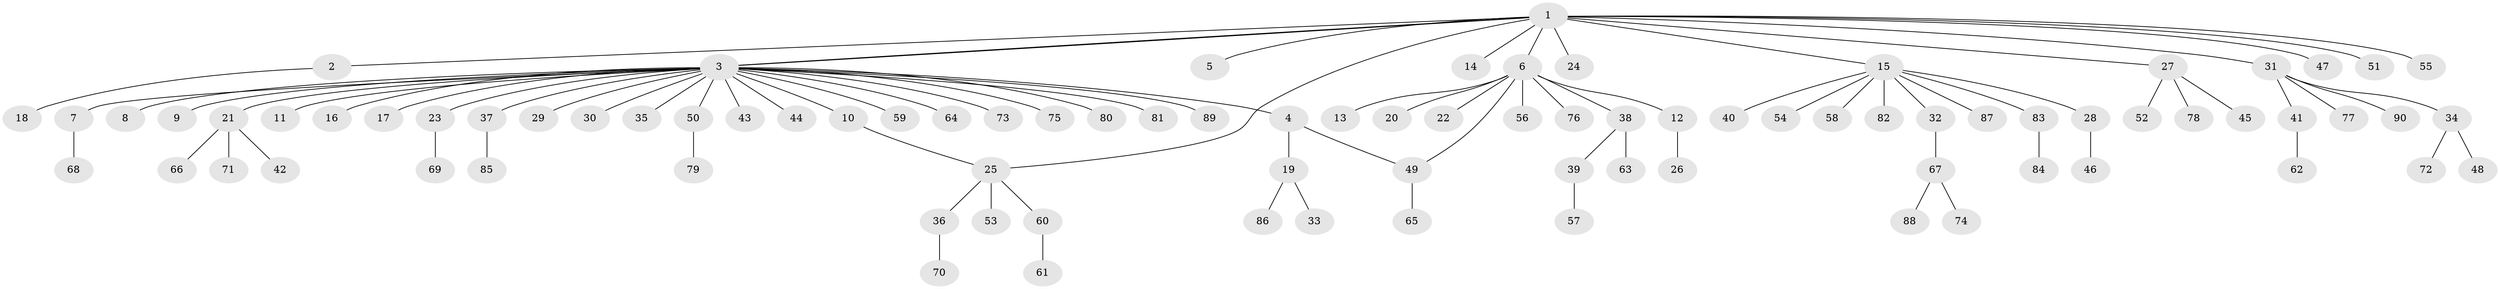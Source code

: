 // coarse degree distribution, {16: 0.013513513513513514, 1: 0.7702702702702703, 25: 0.013513513513513514, 3: 0.05405405405405406, 9: 0.013513513513513514, 2: 0.0945945945945946, 8: 0.013513513513513514, 5: 0.013513513513513514, 6: 0.013513513513513514}
// Generated by graph-tools (version 1.1) at 2025/51/02/27/25 19:51:56]
// undirected, 90 vertices, 92 edges
graph export_dot {
graph [start="1"]
  node [color=gray90,style=filled];
  1;
  2;
  3;
  4;
  5;
  6;
  7;
  8;
  9;
  10;
  11;
  12;
  13;
  14;
  15;
  16;
  17;
  18;
  19;
  20;
  21;
  22;
  23;
  24;
  25;
  26;
  27;
  28;
  29;
  30;
  31;
  32;
  33;
  34;
  35;
  36;
  37;
  38;
  39;
  40;
  41;
  42;
  43;
  44;
  45;
  46;
  47;
  48;
  49;
  50;
  51;
  52;
  53;
  54;
  55;
  56;
  57;
  58;
  59;
  60;
  61;
  62;
  63;
  64;
  65;
  66;
  67;
  68;
  69;
  70;
  71;
  72;
  73;
  74;
  75;
  76;
  77;
  78;
  79;
  80;
  81;
  82;
  83;
  84;
  85;
  86;
  87;
  88;
  89;
  90;
  1 -- 2;
  1 -- 3;
  1 -- 3;
  1 -- 5;
  1 -- 6;
  1 -- 14;
  1 -- 15;
  1 -- 24;
  1 -- 25;
  1 -- 27;
  1 -- 31;
  1 -- 47;
  1 -- 51;
  1 -- 55;
  2 -- 18;
  3 -- 4;
  3 -- 7;
  3 -- 8;
  3 -- 9;
  3 -- 10;
  3 -- 11;
  3 -- 16;
  3 -- 17;
  3 -- 21;
  3 -- 23;
  3 -- 29;
  3 -- 30;
  3 -- 35;
  3 -- 37;
  3 -- 43;
  3 -- 44;
  3 -- 50;
  3 -- 59;
  3 -- 64;
  3 -- 73;
  3 -- 75;
  3 -- 80;
  3 -- 81;
  3 -- 89;
  4 -- 19;
  4 -- 49;
  6 -- 12;
  6 -- 13;
  6 -- 20;
  6 -- 22;
  6 -- 38;
  6 -- 49;
  6 -- 56;
  6 -- 76;
  7 -- 68;
  10 -- 25;
  12 -- 26;
  15 -- 28;
  15 -- 32;
  15 -- 40;
  15 -- 54;
  15 -- 58;
  15 -- 82;
  15 -- 83;
  15 -- 87;
  19 -- 33;
  19 -- 86;
  21 -- 42;
  21 -- 66;
  21 -- 71;
  23 -- 69;
  25 -- 36;
  25 -- 53;
  25 -- 60;
  27 -- 45;
  27 -- 52;
  27 -- 78;
  28 -- 46;
  31 -- 34;
  31 -- 41;
  31 -- 77;
  31 -- 90;
  32 -- 67;
  34 -- 48;
  34 -- 72;
  36 -- 70;
  37 -- 85;
  38 -- 39;
  38 -- 63;
  39 -- 57;
  41 -- 62;
  49 -- 65;
  50 -- 79;
  60 -- 61;
  67 -- 74;
  67 -- 88;
  83 -- 84;
}
